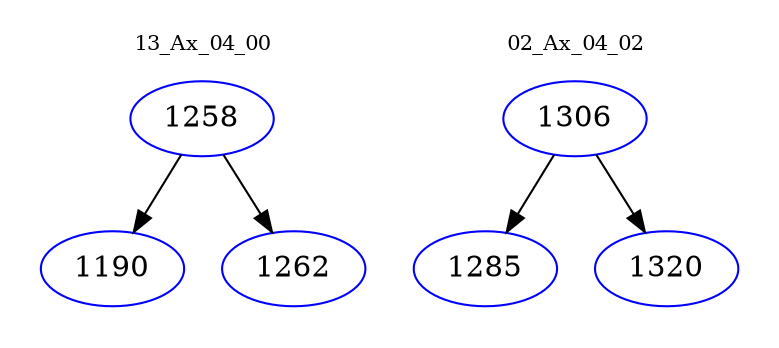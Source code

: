 digraph{
subgraph cluster_0 {
color = white
label = "13_Ax_04_00";
fontsize=10;
T0_1258 [label="1258", color="blue"]
T0_1258 -> T0_1190 [color="black"]
T0_1190 [label="1190", color="blue"]
T0_1258 -> T0_1262 [color="black"]
T0_1262 [label="1262", color="blue"]
}
subgraph cluster_1 {
color = white
label = "02_Ax_04_02";
fontsize=10;
T1_1306 [label="1306", color="blue"]
T1_1306 -> T1_1285 [color="black"]
T1_1285 [label="1285", color="blue"]
T1_1306 -> T1_1320 [color="black"]
T1_1320 [label="1320", color="blue"]
}
}
